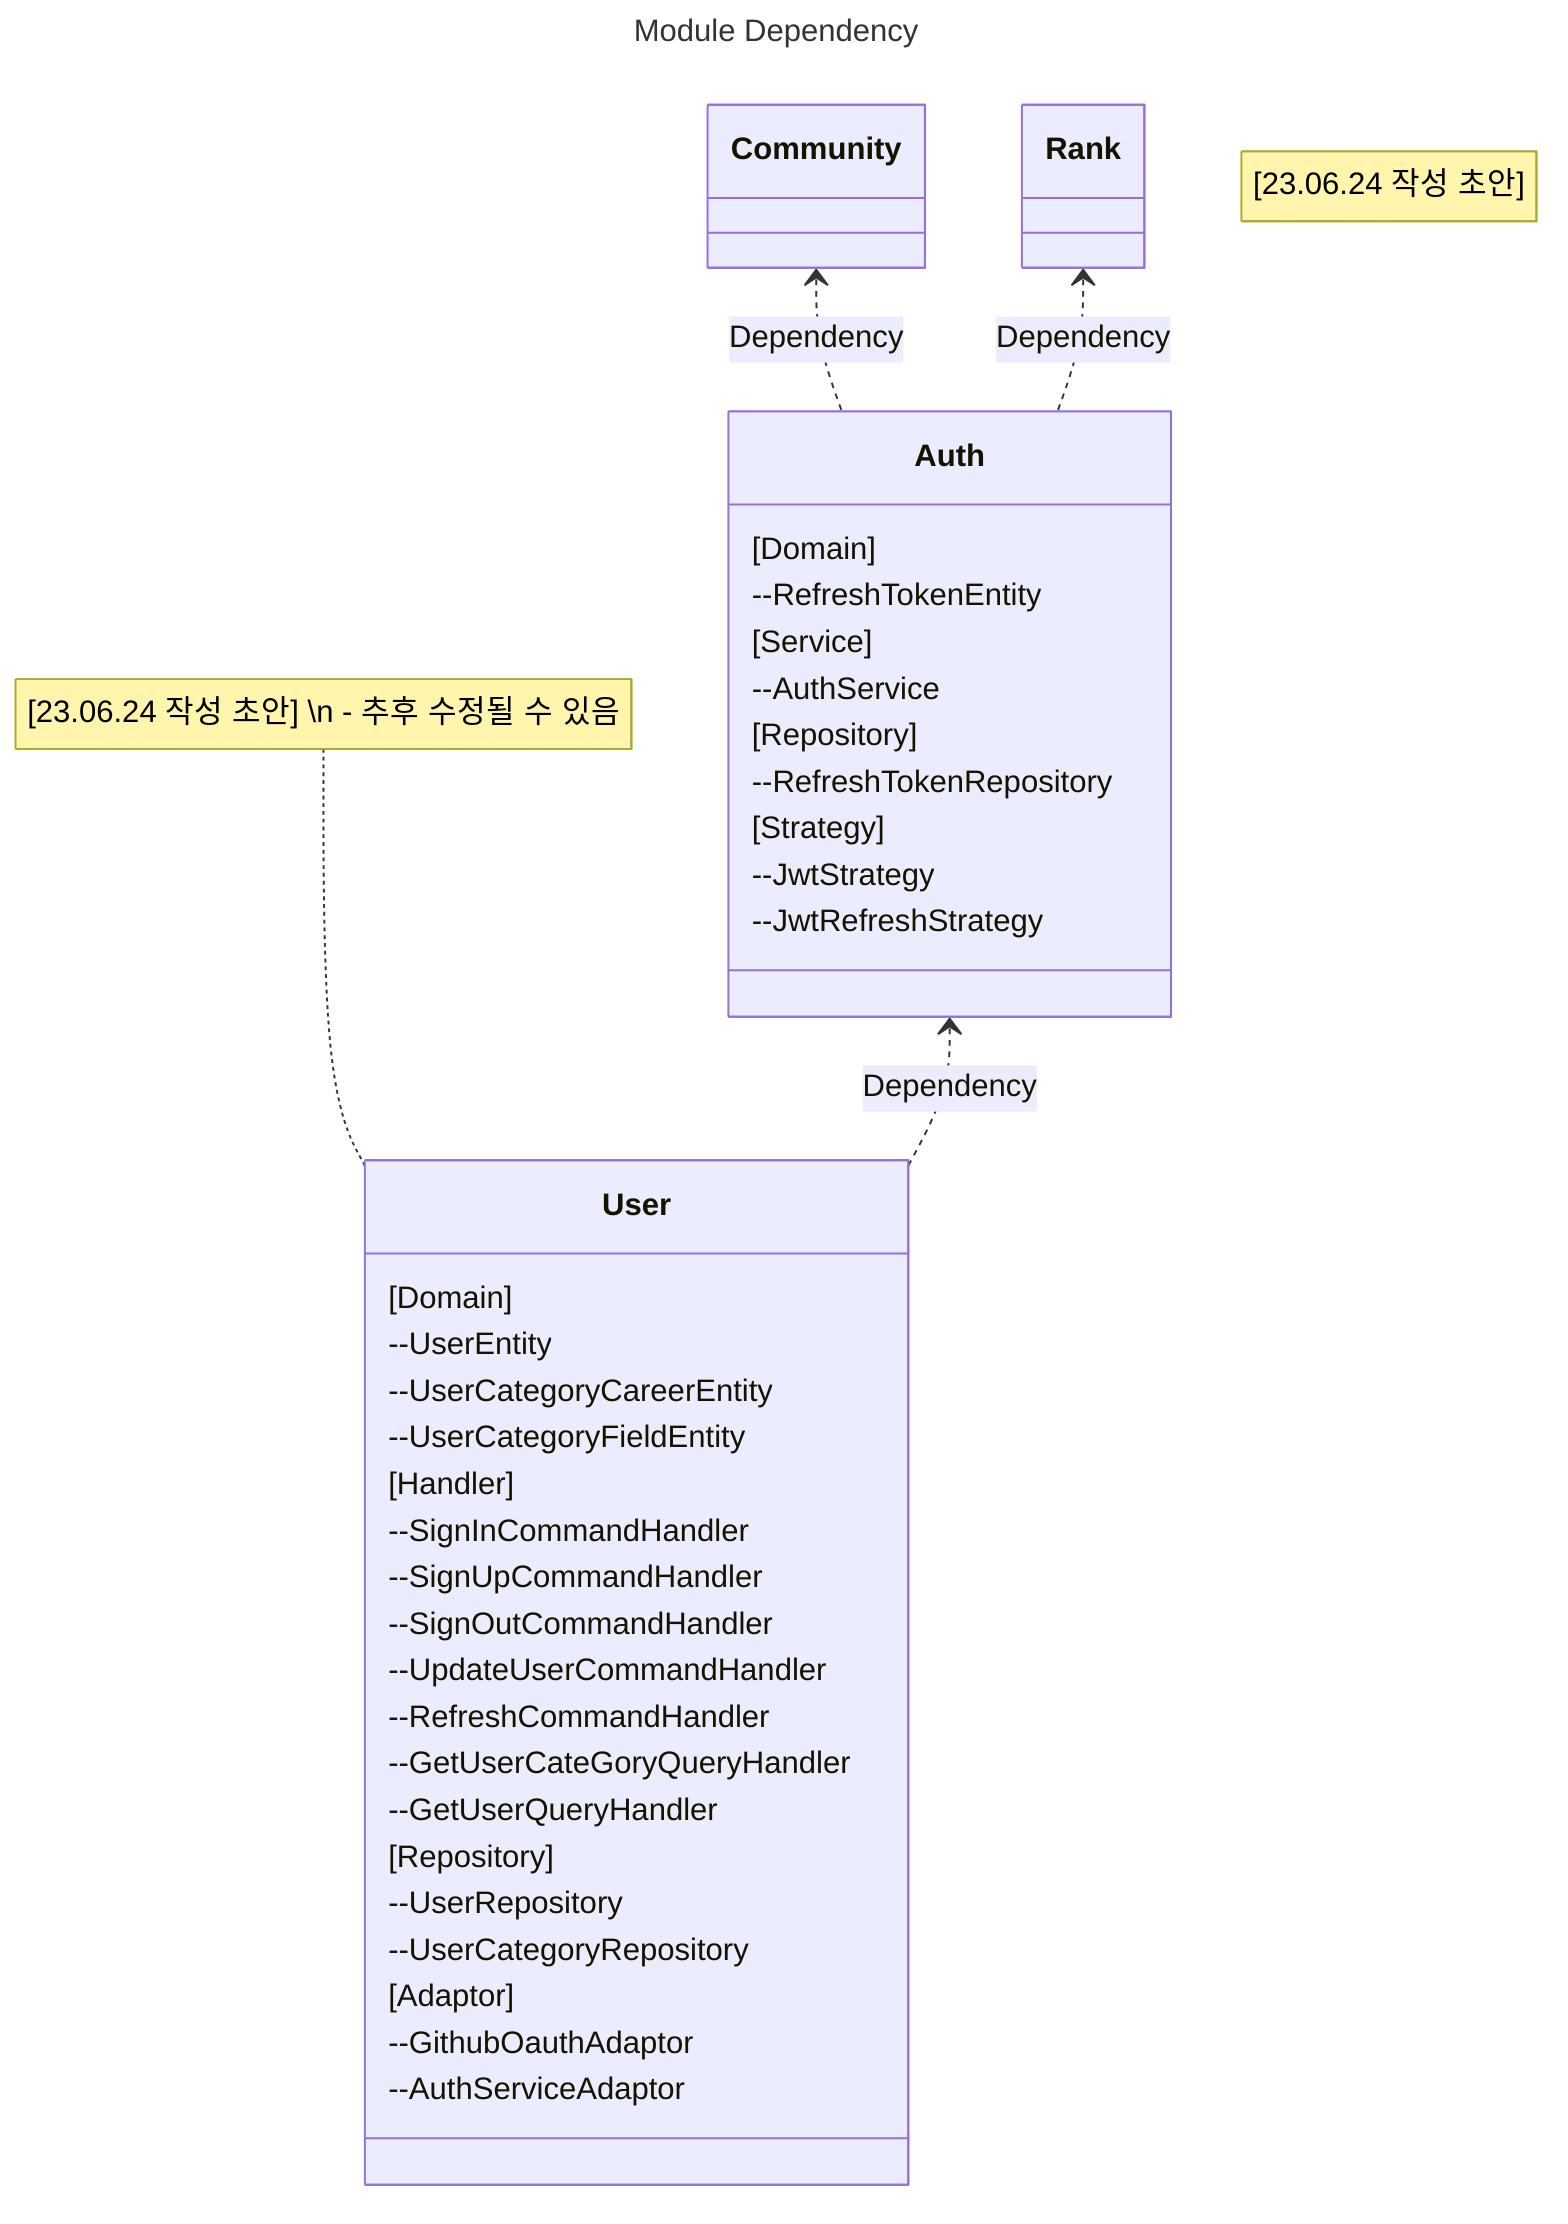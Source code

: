 ---
title: Module Dependency
---
classDiagram
  note "[23.06.24 작성 초안]"

  Auth <.. User : Dependency
  Community <.. Auth : Dependency
  Rank <.. Auth : Dependency

  class User {
    [Domain]
    --UserEntity
    --UserCategoryCareerEntity
    --UserCategoryFieldEntity
    [Handler]
    --SignInCommandHandler
    --SignUpCommandHandler
    --SignOutCommandHandler
    --UpdateUserCommandHandler
    --RefreshCommandHandler
    --GetUserCateGoryQueryHandler
    --GetUserQueryHandler
    [Repository]
    --UserRepository
    --UserCategoryRepository
    [Adaptor]
    --GithubOauthAdaptor
    --AuthServiceAdaptor
    }

  note for User "[23.06.24 작성 초안] \n - 추후 수정될 수 있음"

  class Auth {
    [Domain]
    --RefreshTokenEntity
    [Service]
    --AuthService
    [Repository]
    --RefreshTokenRepository
    [Strategy]
    --JwtStrategy
    --JwtRefreshStrategy
    }



  class Community {

  }

  class Rank {

  }